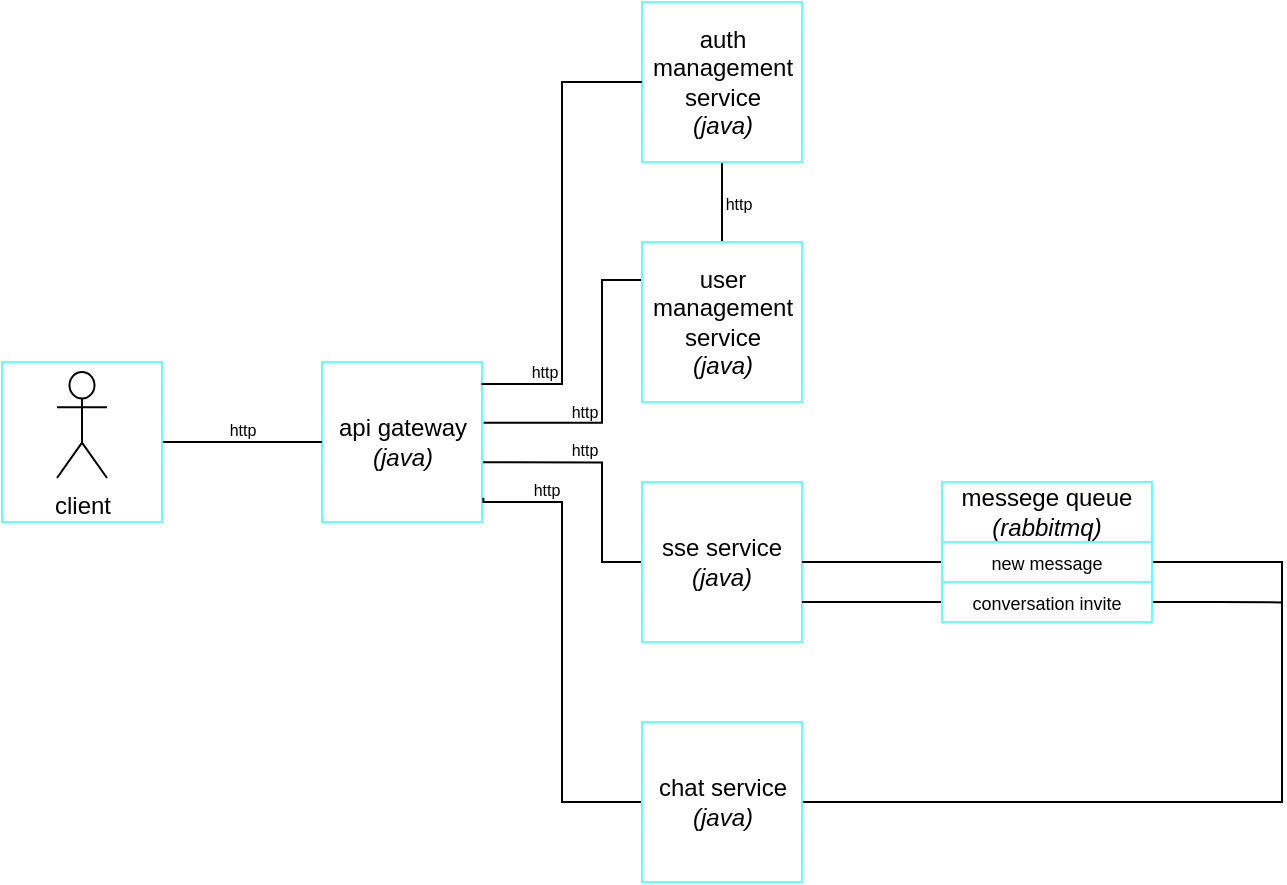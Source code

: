 <mxfile version="21.3.7" type="device">
  <diagram id="yY089J-aIF6e-MrQwjvt" name="Страница 1">
    <mxGraphModel dx="980" dy="566" grid="1" gridSize="10" guides="1" tooltips="1" connect="1" arrows="1" fold="1" page="1" pageScale="1" pageWidth="1169" pageHeight="827" math="0" shadow="0">
      <root>
        <mxCell id="0" />
        <mxCell id="1" parent="0" />
        <mxCell id="n2xAmgNtOY9PT-zUKLoa-8" style="edgeStyle=orthogonalEdgeStyle;rounded=0;orthogonalLoop=1;jettySize=auto;html=1;exitX=1.01;exitY=0.38;exitDx=0;exitDy=0;entryX=0;entryY=0.5;entryDx=0;entryDy=0;startArrow=none;startFill=0;endArrow=none;endFill=0;exitPerimeter=0;" parent="1" source="ISTWP1qSsfGEcgpO0xII-3" target="qbj8UxB_bABXDXe74kNN-1" edge="1">
          <mxGeometry relative="1" as="geometry">
            <Array as="points">
              <mxPoint x="380" y="430" />
              <mxPoint x="380" y="359" />
              <mxPoint x="400" y="359" />
            </Array>
          </mxGeometry>
        </mxCell>
        <mxCell id="n2xAmgNtOY9PT-zUKLoa-10" style="edgeStyle=orthogonalEdgeStyle;rounded=0;orthogonalLoop=1;jettySize=auto;html=1;exitX=0.998;exitY=0.627;exitDx=0;exitDy=0;entryX=0;entryY=0.5;entryDx=0;entryDy=0;endArrow=none;endFill=0;exitPerimeter=0;" parent="1" source="ISTWP1qSsfGEcgpO0xII-3" target="ISTWP1qSsfGEcgpO0xII-13" edge="1">
          <mxGeometry relative="1" as="geometry">
            <Array as="points">
              <mxPoint x="380" y="450" />
              <mxPoint x="380" y="500" />
            </Array>
          </mxGeometry>
        </mxCell>
        <mxCell id="n2xAmgNtOY9PT-zUKLoa-12" style="edgeStyle=orthogonalEdgeStyle;rounded=0;orthogonalLoop=1;jettySize=auto;html=1;exitX=1;exitY=0.75;exitDx=0;exitDy=0;" parent="1" source="ISTWP1qSsfGEcgpO0xII-3" edge="1">
          <mxGeometry relative="1" as="geometry">
            <mxPoint x="319.962" y="459.692" as="targetPoint" />
          </mxGeometry>
        </mxCell>
        <mxCell id="ISTWP1qSsfGEcgpO0xII-3" value="api gateway&lt;br&gt;&lt;i&gt;(java)&lt;/i&gt;" style="html=1;strokeColor=#66FFFF;fillColor=none;" parent="1" vertex="1">
          <mxGeometry x="240" y="400" width="80" height="80" as="geometry" />
        </mxCell>
        <mxCell id="3FGFGwQInpcxt64Ezk21-5" style="edgeStyle=orthogonalEdgeStyle;rounded=0;orthogonalLoop=1;jettySize=auto;html=1;exitX=1;exitY=0.5;exitDx=0;exitDy=0;endArrow=none;endFill=0;entryX=1;entryY=0.5;entryDx=0;entryDy=0;" parent="1" source="ISTWP1qSsfGEcgpO0xII-4" target="ISTWP1qSsfGEcgpO0xII-30" edge="1">
          <mxGeometry relative="1" as="geometry">
            <mxPoint x="875" y="320" as="targetPoint" />
            <Array as="points">
              <mxPoint x="720" y="620" />
              <mxPoint x="720" y="500" />
            </Array>
          </mxGeometry>
        </mxCell>
        <mxCell id="n2xAmgNtOY9PT-zUKLoa-14" style="edgeStyle=orthogonalEdgeStyle;rounded=0;orthogonalLoop=1;jettySize=auto;html=1;exitX=0;exitY=0.5;exitDx=0;exitDy=0;entryX=1.009;entryY=0.848;entryDx=0;entryDy=0;entryPerimeter=0;endArrow=none;endFill=0;" parent="1" source="ISTWP1qSsfGEcgpO0xII-4" target="ISTWP1qSsfGEcgpO0xII-3" edge="1">
          <mxGeometry relative="1" as="geometry">
            <Array as="points">
              <mxPoint x="360" y="620" />
              <mxPoint x="360" y="470" />
              <mxPoint x="321" y="470" />
            </Array>
          </mxGeometry>
        </mxCell>
        <mxCell id="ISTWP1qSsfGEcgpO0xII-4" value="chat service&lt;br&gt;&lt;i style=&quot;&quot;&gt;(java)&lt;/i&gt;" style="html=1;strokeColor=#66FFFF;fillColor=none;" parent="1" vertex="1">
          <mxGeometry x="400" y="580" width="80" height="80" as="geometry" />
        </mxCell>
        <mxCell id="ISTWP1qSsfGEcgpO0xII-13" value="sse service&lt;br&gt;&lt;i&gt;(java)&lt;/i&gt;" style="whiteSpace=wrap;html=1;aspect=fixed;strokeColor=#66FFFF;fillColor=none;" parent="1" vertex="1">
          <mxGeometry x="400" y="460" width="80" height="80" as="geometry" />
        </mxCell>
        <mxCell id="ISTWP1qSsfGEcgpO0xII-19" value="messege queue&lt;br&gt;&lt;i&gt;(rabbitmq)&lt;/i&gt;" style="rounded=0;whiteSpace=wrap;html=1;strokeColor=#66FFFF;fillColor=none;" parent="1" vertex="1">
          <mxGeometry x="550" y="460" width="105" height="30" as="geometry" />
        </mxCell>
        <mxCell id="n2xAmgNtOY9PT-zUKLoa-11" style="edgeStyle=orthogonalEdgeStyle;rounded=0;orthogonalLoop=1;jettySize=auto;html=1;exitX=0;exitY=0.5;exitDx=0;exitDy=0;entryX=1;entryY=0.5;entryDx=0;entryDy=0;endArrow=none;endFill=0;" parent="1" source="ISTWP1qSsfGEcgpO0xII-30" target="ISTWP1qSsfGEcgpO0xII-13" edge="1">
          <mxGeometry relative="1" as="geometry" />
        </mxCell>
        <mxCell id="ISTWP1qSsfGEcgpO0xII-30" value="&lt;font style=&quot;font-size: 9px;&quot;&gt;new message&lt;/font&gt;" style="rounded=0;whiteSpace=wrap;html=1;strokeColor=#66FFFF;fillColor=none;" parent="1" vertex="1">
          <mxGeometry x="550" y="490" width="105" height="20" as="geometry" />
        </mxCell>
        <mxCell id="ISTWP1qSsfGEcgpO0xII-40" value="" style="endArrow=none;startArrow=none;html=1;rounded=0;entryX=0;entryY=0.5;entryDx=0;entryDy=0;startFill=0;endFill=0;" parent="1" target="ISTWP1qSsfGEcgpO0xII-3" edge="1">
          <mxGeometry width="50" height="50" relative="1" as="geometry">
            <mxPoint x="160" y="440" as="sourcePoint" />
            <mxPoint x="705" y="470" as="targetPoint" />
          </mxGeometry>
        </mxCell>
        <mxCell id="n2xAmgNtOY9PT-zUKLoa-16" style="edgeStyle=orthogonalEdgeStyle;rounded=0;orthogonalLoop=1;jettySize=auto;html=1;exitX=0.5;exitY=1;exitDx=0;exitDy=0;entryX=0.5;entryY=0;entryDx=0;entryDy=0;endArrow=none;endFill=0;" parent="1" source="FWDkpfIc_kf_TAcyv8ec-2" target="qbj8UxB_bABXDXe74kNN-1" edge="1">
          <mxGeometry relative="1" as="geometry" />
        </mxCell>
        <mxCell id="FWDkpfIc_kf_TAcyv8ec-2" value="auth &lt;br&gt;management &lt;br&gt;service&lt;br&gt;&lt;i&gt;(java)&lt;/i&gt;" style="html=1;strokeColor=#66FFFF;fillColor=none;" parent="1" vertex="1">
          <mxGeometry x="400" y="220" width="80" height="80" as="geometry" />
        </mxCell>
        <mxCell id="qbj8UxB_bABXDXe74kNN-1" value="user &lt;br&gt;management &lt;br&gt;service&lt;br&gt;&lt;i&gt;(java)&lt;/i&gt;" style="html=1;strokeColor=#66FFFF;fillColor=none;" parent="1" vertex="1">
          <mxGeometry x="400" y="340" width="80" height="80" as="geometry" />
        </mxCell>
        <mxCell id="2MMTQavIdxfNkU22Tnsl-3" value="&lt;font style=&quot;font-size: 8px;&quot;&gt;http&lt;/font&gt;" style="text;html=1;strokeColor=none;fillColor=none;align=center;verticalAlign=middle;whiteSpace=wrap;rounded=0;" parent="1" vertex="1">
          <mxGeometry x="193" y="428" width="15" height="10" as="geometry" />
        </mxCell>
        <mxCell id="n2xAmgNtOY9PT-zUKLoa-13" style="edgeStyle=orthogonalEdgeStyle;rounded=0;orthogonalLoop=1;jettySize=auto;html=1;exitX=0.996;exitY=0.138;exitDx=0;exitDy=0;entryX=0;entryY=0.5;entryDx=0;entryDy=0;endArrow=none;endFill=0;exitPerimeter=0;" parent="1" source="ISTWP1qSsfGEcgpO0xII-3" target="FWDkpfIc_kf_TAcyv8ec-2" edge="1">
          <mxGeometry relative="1" as="geometry" />
        </mxCell>
        <mxCell id="SOo7GuvmK70jAdl1FkUy-1" value="&lt;font style=&quot;font-size: 8px;&quot;&gt;http&lt;/font&gt;" style="text;html=1;strokeColor=none;fillColor=none;align=center;verticalAlign=middle;whiteSpace=wrap;rounded=0;" parent="1" vertex="1">
          <mxGeometry x="344" y="399" width="15" height="10" as="geometry" />
        </mxCell>
        <mxCell id="SOo7GuvmK70jAdl1FkUy-2" value="&lt;font style=&quot;font-size: 8px;&quot;&gt;http&lt;/font&gt;" style="text;html=1;strokeColor=none;fillColor=none;align=center;verticalAlign=middle;whiteSpace=wrap;rounded=0;" parent="1" vertex="1">
          <mxGeometry x="364" y="419" width="15" height="10" as="geometry" />
        </mxCell>
        <mxCell id="SOo7GuvmK70jAdl1FkUy-3" value="&lt;font style=&quot;font-size: 8px;&quot;&gt;http&lt;/font&gt;" style="text;html=1;strokeColor=none;fillColor=none;align=center;verticalAlign=middle;whiteSpace=wrap;rounded=0;" parent="1" vertex="1">
          <mxGeometry x="364" y="438" width="15" height="10" as="geometry" />
        </mxCell>
        <mxCell id="SOo7GuvmK70jAdl1FkUy-4" value="&lt;font style=&quot;font-size: 8px;&quot;&gt;http&lt;/font&gt;" style="text;html=1;strokeColor=none;fillColor=none;align=center;verticalAlign=middle;whiteSpace=wrap;rounded=0;" parent="1" vertex="1">
          <mxGeometry x="345" y="458" width="15" height="10" as="geometry" />
        </mxCell>
        <mxCell id="SOo7GuvmK70jAdl1FkUy-5" value="&lt;font style=&quot;font-size: 8px;&quot;&gt;http&lt;/font&gt;" style="text;html=1;strokeColor=none;fillColor=none;align=center;verticalAlign=middle;whiteSpace=wrap;rounded=0;" parent="1" vertex="1">
          <mxGeometry x="441" y="315" width="15" height="10" as="geometry" />
        </mxCell>
        <mxCell id="SOo7GuvmK70jAdl1FkUy-6" value="" style="html=1;strokeColor=#66FFFF;fillColor=none;" parent="1" vertex="1">
          <mxGeometry x="80" y="400" width="80" height="80" as="geometry" />
        </mxCell>
        <mxCell id="SOo7GuvmK70jAdl1FkUy-7" value="client" style="shape=umlActor;verticalLabelPosition=bottom;verticalAlign=top;html=1;outlineConnect=0;fillColor=none;" parent="1" vertex="1">
          <mxGeometry x="107.5" y="405" width="25" height="53" as="geometry" />
        </mxCell>
        <mxCell id="2Feq4DsOUMYAdtr5AeZz-4" style="edgeStyle=orthogonalEdgeStyle;rounded=0;orthogonalLoop=1;jettySize=auto;html=1;exitX=1;exitY=0.5;exitDx=0;exitDy=0;endArrow=none;endFill=0;" parent="1" source="2Feq4DsOUMYAdtr5AeZz-1" edge="1">
          <mxGeometry relative="1" as="geometry">
            <mxPoint x="720" y="520.19" as="targetPoint" />
          </mxGeometry>
        </mxCell>
        <mxCell id="2Feq4DsOUMYAdtr5AeZz-5" style="edgeStyle=orthogonalEdgeStyle;rounded=0;orthogonalLoop=1;jettySize=auto;html=1;exitX=0;exitY=0.5;exitDx=0;exitDy=0;entryX=1;entryY=0.75;entryDx=0;entryDy=0;endArrow=none;endFill=0;" parent="1" source="2Feq4DsOUMYAdtr5AeZz-1" target="ISTWP1qSsfGEcgpO0xII-13" edge="1">
          <mxGeometry relative="1" as="geometry" />
        </mxCell>
        <mxCell id="2Feq4DsOUMYAdtr5AeZz-1" value="&lt;font style=&quot;font-size: 9px;&quot;&gt;conversation invite&lt;/font&gt;" style="rounded=0;whiteSpace=wrap;html=1;strokeColor=#66FFFF;fillColor=none;" parent="1" vertex="1">
          <mxGeometry x="550" y="510" width="105" height="20" as="geometry" />
        </mxCell>
      </root>
    </mxGraphModel>
  </diagram>
</mxfile>

